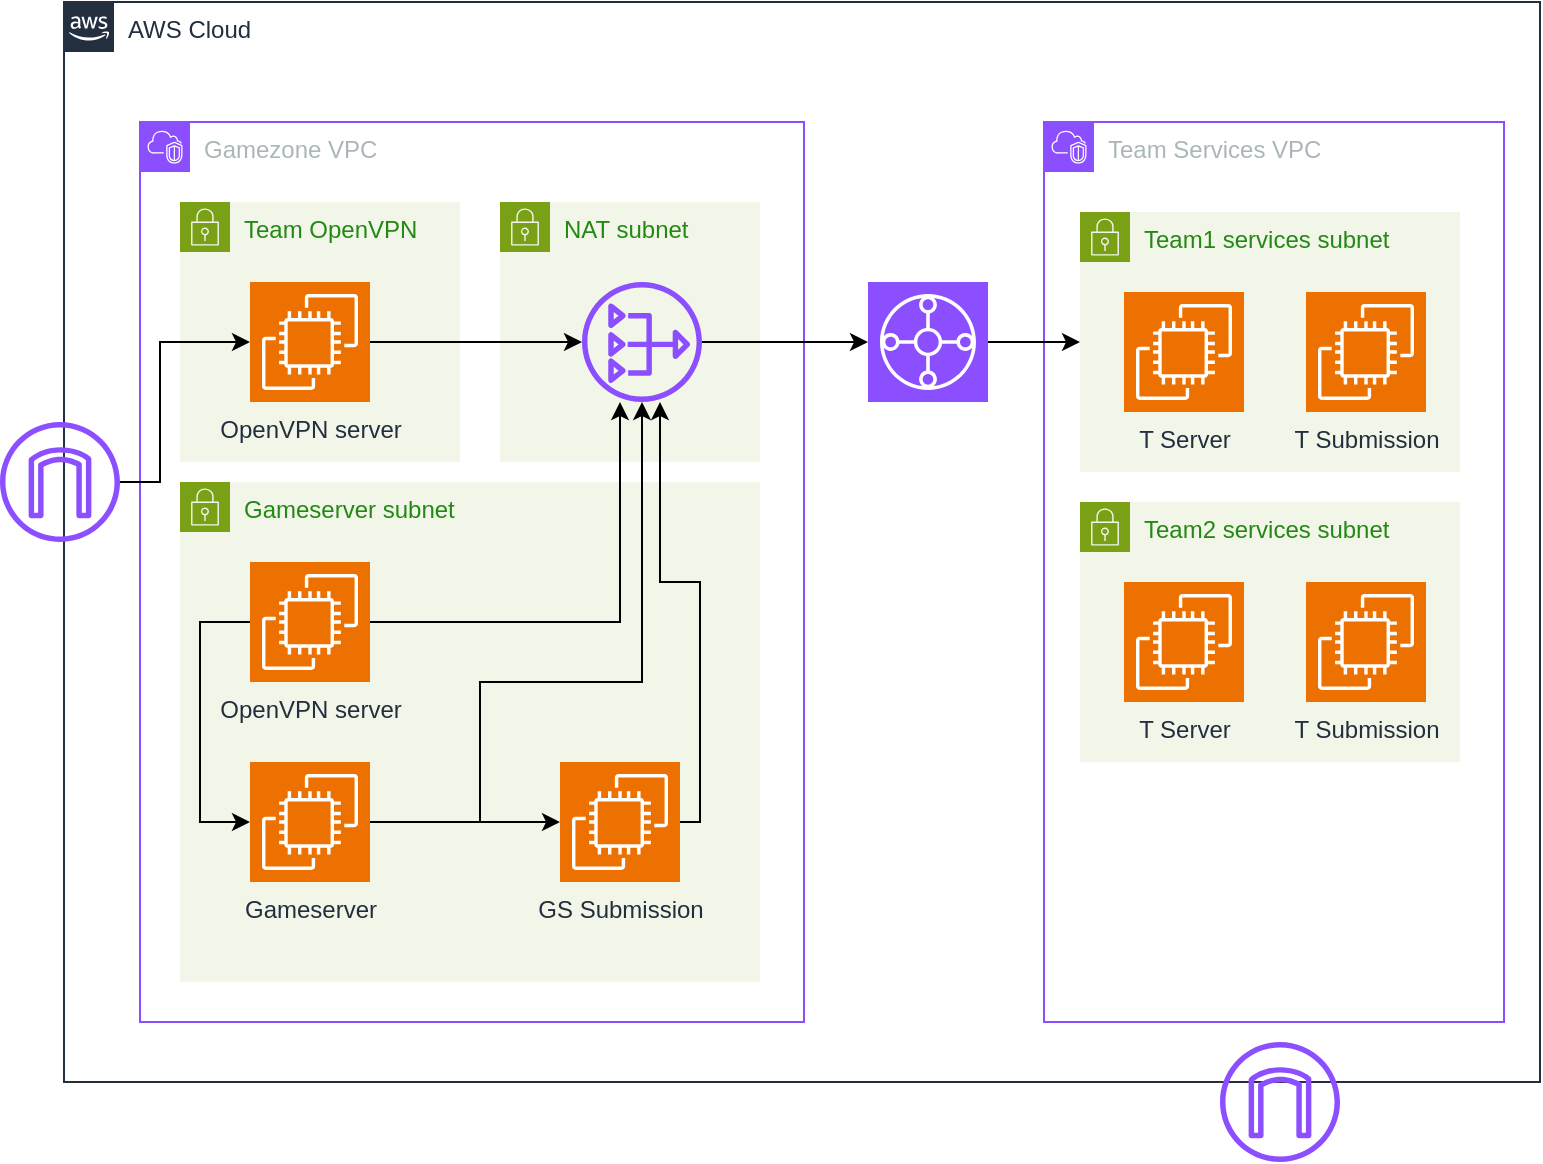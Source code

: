 <mxfile version="22.1.22" type="github">
  <diagram id="Ht1M8jgEwFfnCIfOTk4-" name="Page-1">
    <mxGraphModel dx="989" dy="548" grid="1" gridSize="10" guides="1" tooltips="1" connect="1" arrows="1" fold="1" page="1" pageScale="1" pageWidth="827" pageHeight="1169" math="0" shadow="0">
      <root>
        <mxCell id="0" />
        <mxCell id="1" parent="0" />
        <mxCell id="UEzPUAAOIrF-is8g5C7q-2" value="AWS Cloud" style="points=[[0,0],[0.25,0],[0.5,0],[0.75,0],[1,0],[1,0.25],[1,0.5],[1,0.75],[1,1],[0.75,1],[0.5,1],[0.25,1],[0,1],[0,0.75],[0,0.5],[0,0.25]];outlineConnect=0;gradientColor=none;html=1;whiteSpace=wrap;fontSize=12;fontStyle=0;shape=mxgraph.aws4.group;grIcon=mxgraph.aws4.group_aws_cloud_alt;strokeColor=#232F3E;fillColor=none;verticalAlign=top;align=left;spacingLeft=30;fontColor=#232F3E;dashed=0;container=1;pointerEvents=0;collapsible=0;recursiveResize=0;" parent="1" vertex="1">
          <mxGeometry x="52" y="90" width="738" height="540" as="geometry" />
        </mxCell>
        <mxCell id="VcpawWThg95yaEX44ANX-8" value="Gamezone VPC" style="points=[[0,0],[0.25,0],[0.5,0],[0.75,0],[1,0],[1,0.25],[1,0.5],[1,0.75],[1,1],[0.75,1],[0.5,1],[0.25,1],[0,1],[0,0.75],[0,0.5],[0,0.25]];outlineConnect=0;gradientColor=none;html=1;whiteSpace=wrap;fontSize=12;fontStyle=0;container=1;pointerEvents=0;collapsible=0;recursiveResize=0;shape=mxgraph.aws4.group;grIcon=mxgraph.aws4.group_vpc2;strokeColor=#8C4FFF;fillColor=none;verticalAlign=top;align=left;spacingLeft=30;fontColor=#AAB7B8;dashed=0;" vertex="1" parent="UEzPUAAOIrF-is8g5C7q-2">
          <mxGeometry x="38" y="60" width="332" height="450" as="geometry" />
        </mxCell>
        <mxCell id="VcpawWThg95yaEX44ANX-4" value="Team OpenVPN" style="points=[[0,0],[0.25,0],[0.5,0],[0.75,0],[1,0],[1,0.25],[1,0.5],[1,0.75],[1,1],[0.75,1],[0.5,1],[0.25,1],[0,1],[0,0.75],[0,0.5],[0,0.25]];outlineConnect=0;gradientColor=none;html=1;whiteSpace=wrap;fontSize=12;fontStyle=0;container=1;pointerEvents=0;collapsible=0;recursiveResize=0;shape=mxgraph.aws4.group;grIcon=mxgraph.aws4.group_security_group;grStroke=0;strokeColor=#7AA116;fillColor=#F2F6E8;verticalAlign=top;align=left;spacingLeft=30;fontColor=#248814;dashed=0;" vertex="1" parent="VcpawWThg95yaEX44ANX-8">
          <mxGeometry x="20" y="40" width="140" height="130" as="geometry" />
        </mxCell>
        <mxCell id="VcpawWThg95yaEX44ANX-1" value="OpenVPN server" style="sketch=0;points=[[0,0,0],[0.25,0,0],[0.5,0,0],[0.75,0,0],[1,0,0],[0,1,0],[0.25,1,0],[0.5,1,0],[0.75,1,0],[1,1,0],[0,0.25,0],[0,0.5,0],[0,0.75,0],[1,0.25,0],[1,0.5,0],[1,0.75,0]];outlineConnect=0;fontColor=#232F3E;fillColor=#ED7100;strokeColor=#ffffff;dashed=0;verticalLabelPosition=bottom;verticalAlign=top;align=center;html=1;fontSize=12;fontStyle=0;aspect=fixed;shape=mxgraph.aws4.resourceIcon;resIcon=mxgraph.aws4.ec2;" vertex="1" parent="VcpawWThg95yaEX44ANX-4">
          <mxGeometry x="35" y="40" width="60" height="60" as="geometry" />
        </mxCell>
        <mxCell id="VcpawWThg95yaEX44ANX-10" value="Gameserver subnet" style="points=[[0,0],[0.25,0],[0.5,0],[0.75,0],[1,0],[1,0.25],[1,0.5],[1,0.75],[1,1],[0.75,1],[0.5,1],[0.25,1],[0,1],[0,0.75],[0,0.5],[0,0.25]];outlineConnect=0;gradientColor=none;html=1;whiteSpace=wrap;fontSize=12;fontStyle=0;container=1;pointerEvents=0;collapsible=0;recursiveResize=0;shape=mxgraph.aws4.group;grIcon=mxgraph.aws4.group_security_group;grStroke=0;strokeColor=#7AA116;fillColor=#F2F6E8;verticalAlign=top;align=left;spacingLeft=30;fontColor=#248814;dashed=0;" vertex="1" parent="VcpawWThg95yaEX44ANX-8">
          <mxGeometry x="20" y="180" width="290" height="250" as="geometry" />
        </mxCell>
        <mxCell id="VcpawWThg95yaEX44ANX-11" value="OpenVPN server" style="sketch=0;points=[[0,0,0],[0.25,0,0],[0.5,0,0],[0.75,0,0],[1,0,0],[0,1,0],[0.25,1,0],[0.5,1,0],[0.75,1,0],[1,1,0],[0,0.25,0],[0,0.5,0],[0,0.75,0],[1,0.25,0],[1,0.5,0],[1,0.75,0]];outlineConnect=0;fontColor=#232F3E;fillColor=#ED7100;strokeColor=#ffffff;dashed=0;verticalLabelPosition=bottom;verticalAlign=top;align=center;html=1;fontSize=12;fontStyle=0;aspect=fixed;shape=mxgraph.aws4.resourceIcon;resIcon=mxgraph.aws4.ec2;" vertex="1" parent="VcpawWThg95yaEX44ANX-10">
          <mxGeometry x="35" y="40" width="60" height="60" as="geometry" />
        </mxCell>
        <mxCell id="VcpawWThg95yaEX44ANX-16" value="Gameserver" style="sketch=0;points=[[0,0,0],[0.25,0,0],[0.5,0,0],[0.75,0,0],[1,0,0],[0,1,0],[0.25,1,0],[0.5,1,0],[0.75,1,0],[1,1,0],[0,0.25,0],[0,0.5,0],[0,0.75,0],[1,0.25,0],[1,0.5,0],[1,0.75,0]];outlineConnect=0;fontColor=#232F3E;fillColor=#ED7100;strokeColor=#ffffff;dashed=0;verticalLabelPosition=bottom;verticalAlign=top;align=center;html=1;fontSize=12;fontStyle=0;aspect=fixed;shape=mxgraph.aws4.resourceIcon;resIcon=mxgraph.aws4.ec2;" vertex="1" parent="VcpawWThg95yaEX44ANX-10">
          <mxGeometry x="35" y="140" width="60" height="60" as="geometry" />
        </mxCell>
        <mxCell id="VcpawWThg95yaEX44ANX-19" value="GS Submission" style="sketch=0;points=[[0,0,0],[0.25,0,0],[0.5,0,0],[0.75,0,0],[1,0,0],[0,1,0],[0.25,1,0],[0.5,1,0],[0.75,1,0],[1,1,0],[0,0.25,0],[0,0.5,0],[0,0.75,0],[1,0.25,0],[1,0.5,0],[1,0.75,0]];outlineConnect=0;fontColor=#232F3E;fillColor=#ED7100;strokeColor=#ffffff;dashed=0;verticalLabelPosition=bottom;verticalAlign=top;align=center;html=1;fontSize=12;fontStyle=0;aspect=fixed;shape=mxgraph.aws4.resourceIcon;resIcon=mxgraph.aws4.ec2;" vertex="1" parent="VcpawWThg95yaEX44ANX-10">
          <mxGeometry x="190" y="140" width="60" height="60" as="geometry" />
        </mxCell>
        <mxCell id="VcpawWThg95yaEX44ANX-24" style="edgeStyle=orthogonalEdgeStyle;rounded=0;orthogonalLoop=1;jettySize=auto;html=1;entryX=0;entryY=0.5;entryDx=0;entryDy=0;entryPerimeter=0;" edge="1" parent="VcpawWThg95yaEX44ANX-10" source="VcpawWThg95yaEX44ANX-16" target="VcpawWThg95yaEX44ANX-19">
          <mxGeometry relative="1" as="geometry" />
        </mxCell>
        <mxCell id="VcpawWThg95yaEX44ANX-25" style="edgeStyle=orthogonalEdgeStyle;rounded=0;orthogonalLoop=1;jettySize=auto;html=1;entryX=0;entryY=0.5;entryDx=0;entryDy=0;entryPerimeter=0;" edge="1" parent="VcpawWThg95yaEX44ANX-10" source="VcpawWThg95yaEX44ANX-11" target="VcpawWThg95yaEX44ANX-16">
          <mxGeometry relative="1" as="geometry">
            <Array as="points">
              <mxPoint x="10" y="70" />
              <mxPoint x="10" y="170" />
            </Array>
          </mxGeometry>
        </mxCell>
        <mxCell id="VcpawWThg95yaEX44ANX-12" value="NAT subnet" style="points=[[0,0],[0.25,0],[0.5,0],[0.75,0],[1,0],[1,0.25],[1,0.5],[1,0.75],[1,1],[0.75,1],[0.5,1],[0.25,1],[0,1],[0,0.75],[0,0.5],[0,0.25]];outlineConnect=0;gradientColor=none;html=1;whiteSpace=wrap;fontSize=12;fontStyle=0;container=1;pointerEvents=0;collapsible=0;recursiveResize=0;shape=mxgraph.aws4.group;grIcon=mxgraph.aws4.group_security_group;grStroke=0;strokeColor=#7AA116;fillColor=#F2F6E8;verticalAlign=top;align=left;spacingLeft=30;fontColor=#248814;dashed=0;" vertex="1" parent="VcpawWThg95yaEX44ANX-8">
          <mxGeometry x="180" y="40" width="130" height="130" as="geometry" />
        </mxCell>
        <mxCell id="VcpawWThg95yaEX44ANX-3" value="" style="sketch=0;outlineConnect=0;fontColor=#232F3E;gradientColor=none;fillColor=#8C4FFF;strokeColor=none;dashed=0;verticalLabelPosition=bottom;verticalAlign=top;align=center;html=1;fontSize=12;fontStyle=0;aspect=fixed;pointerEvents=1;shape=mxgraph.aws4.nat_gateway;" vertex="1" parent="VcpawWThg95yaEX44ANX-12">
          <mxGeometry x="41" y="40" width="60" height="60" as="geometry" />
        </mxCell>
        <mxCell id="VcpawWThg95yaEX44ANX-20" style="edgeStyle=orthogonalEdgeStyle;rounded=0;orthogonalLoop=1;jettySize=auto;html=1;" edge="1" parent="VcpawWThg95yaEX44ANX-8" source="VcpawWThg95yaEX44ANX-1" target="VcpawWThg95yaEX44ANX-3">
          <mxGeometry relative="1" as="geometry" />
        </mxCell>
        <mxCell id="VcpawWThg95yaEX44ANX-21" style="edgeStyle=orthogonalEdgeStyle;rounded=0;orthogonalLoop=1;jettySize=auto;html=1;" edge="1" parent="VcpawWThg95yaEX44ANX-8" source="VcpawWThg95yaEX44ANX-11" target="VcpawWThg95yaEX44ANX-3">
          <mxGeometry relative="1" as="geometry">
            <Array as="points">
              <mxPoint x="240" y="250" />
            </Array>
          </mxGeometry>
        </mxCell>
        <mxCell id="VcpawWThg95yaEX44ANX-23" style="edgeStyle=orthogonalEdgeStyle;rounded=0;orthogonalLoop=1;jettySize=auto;html=1;" edge="1" parent="VcpawWThg95yaEX44ANX-8" source="VcpawWThg95yaEX44ANX-19">
          <mxGeometry relative="1" as="geometry">
            <mxPoint x="260" y="140" as="targetPoint" />
            <Array as="points">
              <mxPoint x="280" y="350" />
              <mxPoint x="280" y="230" />
              <mxPoint x="260" y="230" />
            </Array>
          </mxGeometry>
        </mxCell>
        <mxCell id="VcpawWThg95yaEX44ANX-22" style="edgeStyle=orthogonalEdgeStyle;rounded=0;orthogonalLoop=1;jettySize=auto;html=1;" edge="1" parent="VcpawWThg95yaEX44ANX-8" source="VcpawWThg95yaEX44ANX-16" target="VcpawWThg95yaEX44ANX-3">
          <mxGeometry relative="1" as="geometry">
            <mxPoint x="250" y="140" as="targetPoint" />
            <Array as="points">
              <mxPoint x="170" y="350" />
              <mxPoint x="170" y="280" />
              <mxPoint x="251" y="280" />
            </Array>
          </mxGeometry>
        </mxCell>
        <mxCell id="VcpawWThg95yaEX44ANX-9" value="Team Services VPC" style="points=[[0,0],[0.25,0],[0.5,0],[0.75,0],[1,0],[1,0.25],[1,0.5],[1,0.75],[1,1],[0.75,1],[0.5,1],[0.25,1],[0,1],[0,0.75],[0,0.5],[0,0.25]];outlineConnect=0;gradientColor=none;html=1;whiteSpace=wrap;fontSize=12;fontStyle=0;container=1;pointerEvents=0;collapsible=0;recursiveResize=0;shape=mxgraph.aws4.group;grIcon=mxgraph.aws4.group_vpc2;strokeColor=#8C4FFF;fillColor=none;verticalAlign=top;align=left;spacingLeft=30;fontColor=#AAB7B8;dashed=0;" vertex="1" parent="UEzPUAAOIrF-is8g5C7q-2">
          <mxGeometry x="490" y="60" width="230" height="450" as="geometry" />
        </mxCell>
        <mxCell id="VcpawWThg95yaEX44ANX-36" value="Team2 services subnet" style="points=[[0,0],[0.25,0],[0.5,0],[0.75,0],[1,0],[1,0.25],[1,0.5],[1,0.75],[1,1],[0.75,1],[0.5,1],[0.25,1],[0,1],[0,0.75],[0,0.5],[0,0.25]];outlineConnect=0;gradientColor=none;html=1;whiteSpace=wrap;fontSize=12;fontStyle=0;container=1;pointerEvents=0;collapsible=0;recursiveResize=0;shape=mxgraph.aws4.group;grIcon=mxgraph.aws4.group_security_group;grStroke=0;strokeColor=#7AA116;fillColor=#F2F6E8;verticalAlign=top;align=left;spacingLeft=30;fontColor=#248814;dashed=0;" vertex="1" parent="VcpawWThg95yaEX44ANX-9">
          <mxGeometry x="18" y="190" width="190" height="130" as="geometry" />
        </mxCell>
        <mxCell id="VcpawWThg95yaEX44ANX-37" value="T Server" style="sketch=0;points=[[0,0,0],[0.25,0,0],[0.5,0,0],[0.75,0,0],[1,0,0],[0,1,0],[0.25,1,0],[0.5,1,0],[0.75,1,0],[1,1,0],[0,0.25,0],[0,0.5,0],[0,0.75,0],[1,0.25,0],[1,0.5,0],[1,0.75,0]];outlineConnect=0;fontColor=#232F3E;fillColor=#ED7100;strokeColor=#ffffff;dashed=0;verticalLabelPosition=bottom;verticalAlign=top;align=center;html=1;fontSize=12;fontStyle=0;aspect=fixed;shape=mxgraph.aws4.resourceIcon;resIcon=mxgraph.aws4.ec2;" vertex="1" parent="VcpawWThg95yaEX44ANX-36">
          <mxGeometry x="22" y="40" width="60" height="60" as="geometry" />
        </mxCell>
        <mxCell id="VcpawWThg95yaEX44ANX-38" value="T Submission" style="sketch=0;points=[[0,0,0],[0.25,0,0],[0.5,0,0],[0.75,0,0],[1,0,0],[0,1,0],[0.25,1,0],[0.5,1,0],[0.75,1,0],[1,1,0],[0,0.25,0],[0,0.5,0],[0,0.75,0],[1,0.25,0],[1,0.5,0],[1,0.75,0]];outlineConnect=0;fontColor=#232F3E;fillColor=#ED7100;strokeColor=#ffffff;dashed=0;verticalLabelPosition=bottom;verticalAlign=top;align=center;html=1;fontSize=12;fontStyle=0;aspect=fixed;shape=mxgraph.aws4.resourceIcon;resIcon=mxgraph.aws4.ec2;" vertex="1" parent="VcpawWThg95yaEX44ANX-36">
          <mxGeometry x="113" y="40" width="60" height="60" as="geometry" />
        </mxCell>
        <mxCell id="VcpawWThg95yaEX44ANX-26" value="" style="sketch=0;points=[[0,0,0],[0.25,0,0],[0.5,0,0],[0.75,0,0],[1,0,0],[0,1,0],[0.25,1,0],[0.5,1,0],[0.75,1,0],[1,1,0],[0,0.25,0],[0,0.5,0],[0,0.75,0],[1,0.25,0],[1,0.5,0],[1,0.75,0]];outlineConnect=0;fontColor=#232F3E;fillColor=#8C4FFF;strokeColor=#ffffff;dashed=0;verticalLabelPosition=bottom;verticalAlign=top;align=center;html=1;fontSize=12;fontStyle=0;aspect=fixed;shape=mxgraph.aws4.resourceIcon;resIcon=mxgraph.aws4.transit_gateway;" vertex="1" parent="UEzPUAAOIrF-is8g5C7q-2">
          <mxGeometry x="402" y="140" width="60" height="60" as="geometry" />
        </mxCell>
        <mxCell id="VcpawWThg95yaEX44ANX-27" style="edgeStyle=orthogonalEdgeStyle;rounded=0;orthogonalLoop=1;jettySize=auto;html=1;" edge="1" parent="UEzPUAAOIrF-is8g5C7q-2" source="VcpawWThg95yaEX44ANX-3" target="VcpawWThg95yaEX44ANX-26">
          <mxGeometry relative="1" as="geometry">
            <Array as="points">
              <mxPoint x="408" y="170" />
              <mxPoint x="408" y="170" />
            </Array>
          </mxGeometry>
        </mxCell>
        <mxCell id="VcpawWThg95yaEX44ANX-15" style="edgeStyle=orthogonalEdgeStyle;rounded=0;orthogonalLoop=1;jettySize=auto;html=1;" edge="1" parent="1" source="VcpawWThg95yaEX44ANX-2" target="VcpawWThg95yaEX44ANX-1">
          <mxGeometry relative="1" as="geometry">
            <Array as="points">
              <mxPoint x="100" y="330" />
              <mxPoint x="100" y="260" />
            </Array>
          </mxGeometry>
        </mxCell>
        <mxCell id="VcpawWThg95yaEX44ANX-2" value="" style="sketch=0;outlineConnect=0;fontColor=#232F3E;gradientColor=none;fillColor=#8C4FFF;strokeColor=none;dashed=0;verticalLabelPosition=bottom;verticalAlign=top;align=center;html=1;fontSize=12;fontStyle=0;aspect=fixed;pointerEvents=1;shape=mxgraph.aws4.internet_gateway;" vertex="1" parent="1">
          <mxGeometry x="20" y="300" width="60" height="60" as="geometry" />
        </mxCell>
        <mxCell id="VcpawWThg95yaEX44ANX-31" value="" style="sketch=0;outlineConnect=0;fontColor=#232F3E;gradientColor=none;fillColor=#8C4FFF;strokeColor=none;dashed=0;verticalLabelPosition=bottom;verticalAlign=top;align=center;html=1;fontSize=12;fontStyle=0;aspect=fixed;pointerEvents=1;shape=mxgraph.aws4.internet_gateway;" vertex="1" parent="1">
          <mxGeometry x="630" y="610" width="60" height="60" as="geometry" />
        </mxCell>
        <mxCell id="VcpawWThg95yaEX44ANX-33" value="Team1 services subnet" style="points=[[0,0],[0.25,0],[0.5,0],[0.75,0],[1,0],[1,0.25],[1,0.5],[1,0.75],[1,1],[0.75,1],[0.5,1],[0.25,1],[0,1],[0,0.75],[0,0.5],[0,0.25]];outlineConnect=0;gradientColor=none;html=1;whiteSpace=wrap;fontSize=12;fontStyle=0;container=1;pointerEvents=0;collapsible=0;recursiveResize=0;shape=mxgraph.aws4.group;grIcon=mxgraph.aws4.group_security_group;grStroke=0;strokeColor=#7AA116;fillColor=#F2F6E8;verticalAlign=top;align=left;spacingLeft=30;fontColor=#248814;dashed=0;" vertex="1" parent="1">
          <mxGeometry x="560" y="195" width="190" height="130" as="geometry" />
        </mxCell>
        <mxCell id="VcpawWThg95yaEX44ANX-34" value="T Server" style="sketch=0;points=[[0,0,0],[0.25,0,0],[0.5,0,0],[0.75,0,0],[1,0,0],[0,1,0],[0.25,1,0],[0.5,1,0],[0.75,1,0],[1,1,0],[0,0.25,0],[0,0.5,0],[0,0.75,0],[1,0.25,0],[1,0.5,0],[1,0.75,0]];outlineConnect=0;fontColor=#232F3E;fillColor=#ED7100;strokeColor=#ffffff;dashed=0;verticalLabelPosition=bottom;verticalAlign=top;align=center;html=1;fontSize=12;fontStyle=0;aspect=fixed;shape=mxgraph.aws4.resourceIcon;resIcon=mxgraph.aws4.ec2;" vertex="1" parent="VcpawWThg95yaEX44ANX-33">
          <mxGeometry x="22" y="40" width="60" height="60" as="geometry" />
        </mxCell>
        <mxCell id="VcpawWThg95yaEX44ANX-35" value="T Submission" style="sketch=0;points=[[0,0,0],[0.25,0,0],[0.5,0,0],[0.75,0,0],[1,0,0],[0,1,0],[0.25,1,0],[0.5,1,0],[0.75,1,0],[1,1,0],[0,0.25,0],[0,0.5,0],[0,0.75,0],[1,0.25,0],[1,0.5,0],[1,0.75,0]];outlineConnect=0;fontColor=#232F3E;fillColor=#ED7100;strokeColor=#ffffff;dashed=0;verticalLabelPosition=bottom;verticalAlign=top;align=center;html=1;fontSize=12;fontStyle=0;aspect=fixed;shape=mxgraph.aws4.resourceIcon;resIcon=mxgraph.aws4.ec2;" vertex="1" parent="VcpawWThg95yaEX44ANX-33">
          <mxGeometry x="113" y="40" width="60" height="60" as="geometry" />
        </mxCell>
        <mxCell id="VcpawWThg95yaEX44ANX-30" style="edgeStyle=orthogonalEdgeStyle;rounded=0;orthogonalLoop=1;jettySize=auto;html=1;entryX=0;entryY=0.5;entryDx=0;entryDy=0;" edge="1" parent="1" source="VcpawWThg95yaEX44ANX-26" target="VcpawWThg95yaEX44ANX-33">
          <mxGeometry relative="1" as="geometry">
            <mxPoint x="656" y="340" as="targetPoint" />
          </mxGeometry>
        </mxCell>
      </root>
    </mxGraphModel>
  </diagram>
</mxfile>
